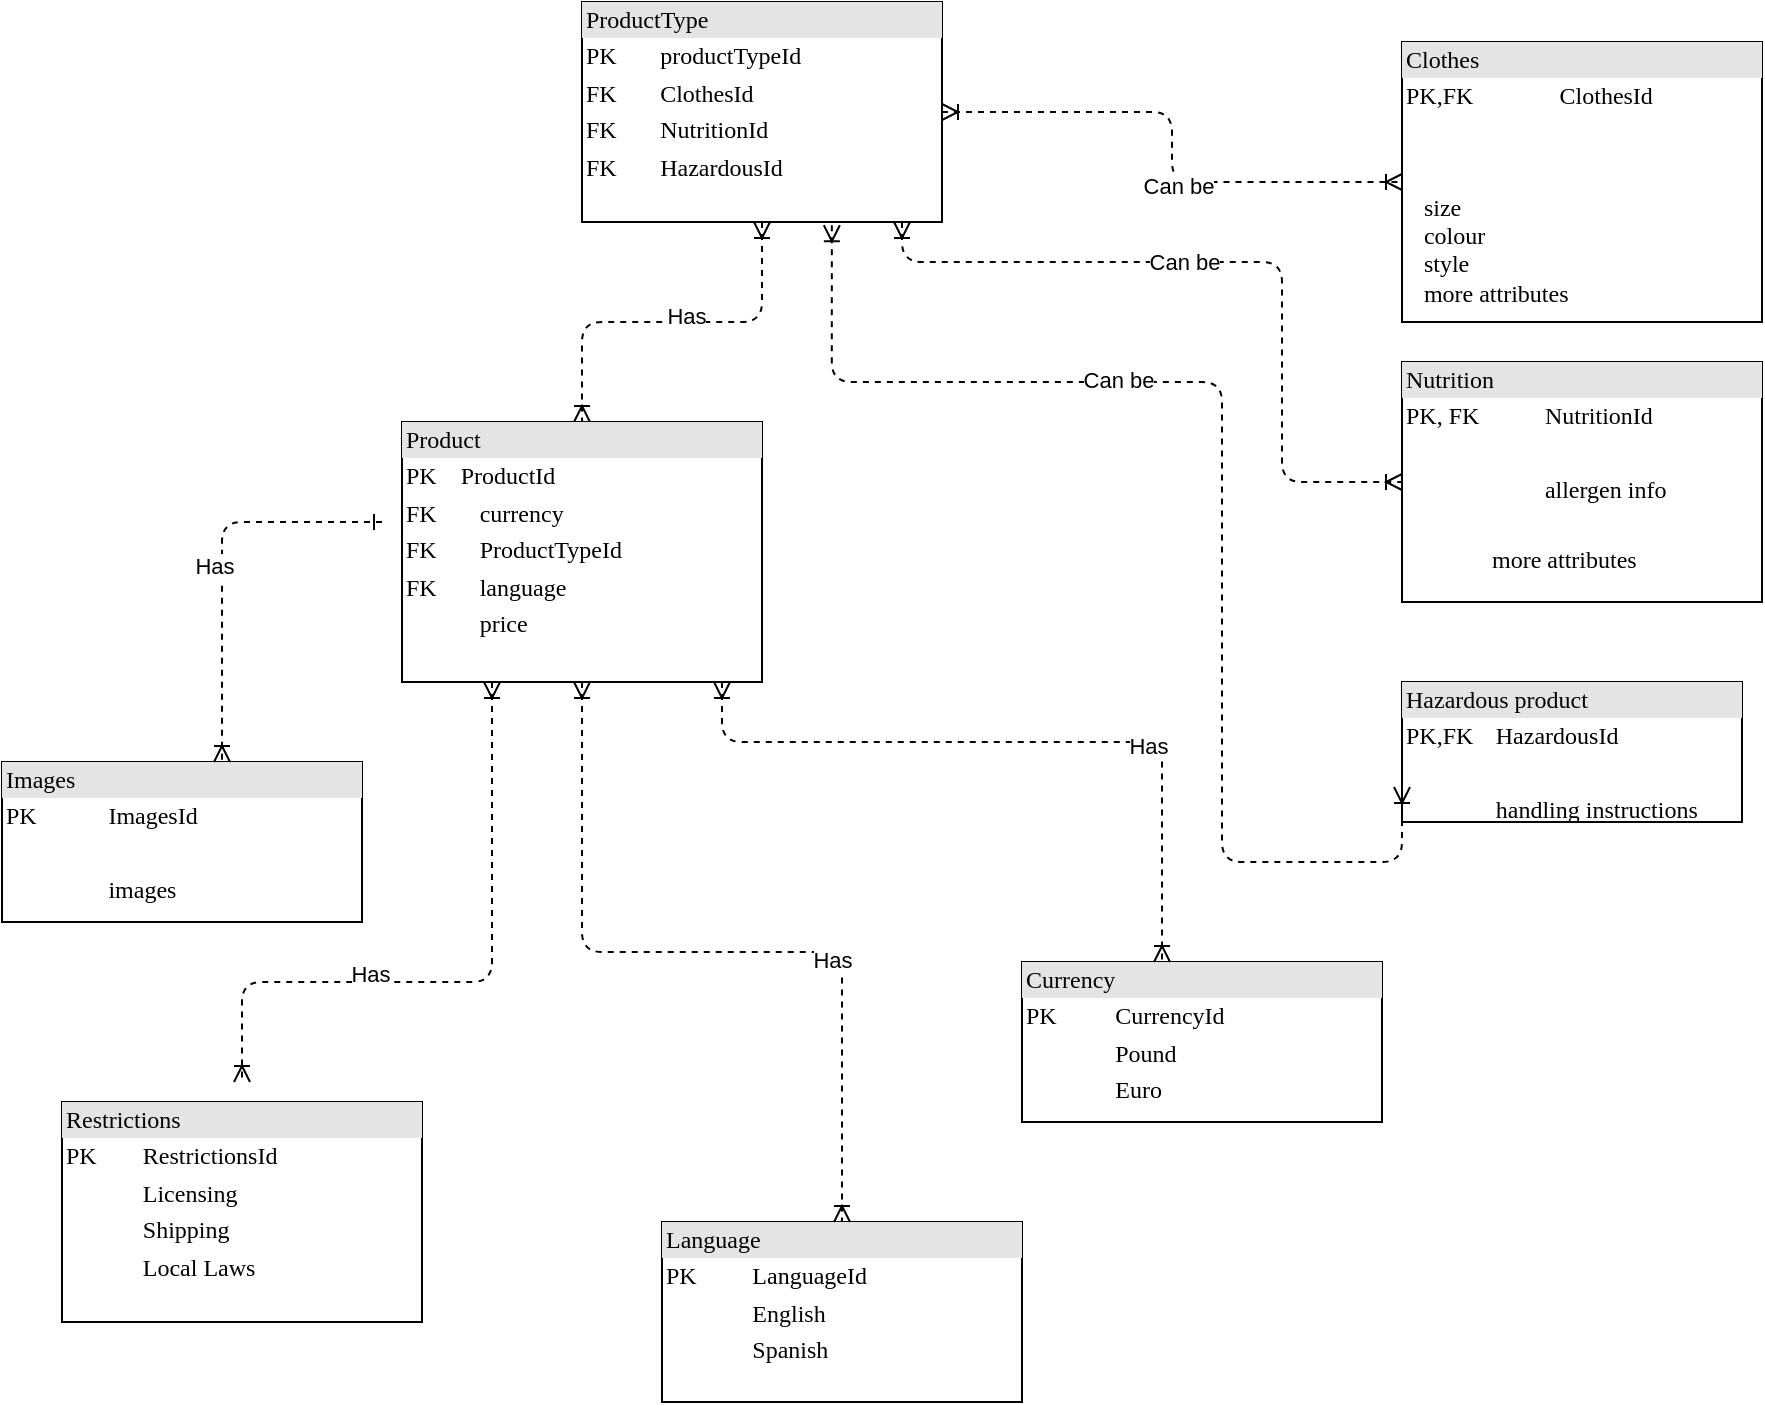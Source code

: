 <mxfile version="20.8.11" type="github">
  <diagram name="Page-1" id="2ca16b54-16f6-2749-3443-fa8db7711227">
    <mxGraphModel dx="1843" dy="987" grid="1" gridSize="10" guides="1" tooltips="1" connect="1" arrows="1" fold="1" page="1" pageScale="1" pageWidth="1100" pageHeight="850" background="none" math="0" shadow="0">
      <root>
        <mxCell id="0" />
        <mxCell id="1" parent="0" />
        <mxCell id="2ed32ef02a7f4228-18" style="edgeStyle=orthogonalEdgeStyle;html=1;entryX=0.5;entryY=0;dashed=1;labelBackgroundColor=none;startArrow=ERoneToMany;endArrow=ERoneToMany;fontFamily=Verdana;fontSize=12;align=left;startFill=0;" parent="1" source="2ed32ef02a7f4228-2" target="2ed32ef02a7f4228-8" edge="1">
          <mxGeometry relative="1" as="geometry" />
        </mxCell>
        <mxCell id="hsP8mnhwyDS7dhWFRGa9-2" value="Has" style="edgeLabel;html=1;align=center;verticalAlign=middle;resizable=0;points=[];" parent="2ed32ef02a7f4228-18" vertex="1" connectable="0">
          <mxGeometry x="-0.067" y="-3" relative="1" as="geometry">
            <mxPoint as="offset" />
          </mxGeometry>
        </mxCell>
        <mxCell id="2ed32ef02a7f4228-19" style="edgeStyle=orthogonalEdgeStyle;html=1;dashed=1;labelBackgroundColor=none;startArrow=ERoneToMany;endArrow=ERoneToMany;fontFamily=Verdana;fontSize=12;align=left;entryX=0;entryY=0.5;startFill=0;" parent="1" source="2ed32ef02a7f4228-2" target="2ed32ef02a7f4228-10" edge="1">
          <mxGeometry relative="1" as="geometry">
            <Array as="points">
              <mxPoint x="580" y="200" />
              <mxPoint x="770" y="200" />
              <mxPoint x="770" y="310" />
            </Array>
          </mxGeometry>
        </mxCell>
        <mxCell id="hsP8mnhwyDS7dhWFRGa9-4" value="Can be" style="edgeLabel;html=1;align=center;verticalAlign=middle;resizable=0;points=[];" parent="2ed32ef02a7f4228-19" vertex="1" connectable="0">
          <mxGeometry x="-0.152" relative="1" as="geometry">
            <mxPoint as="offset" />
          </mxGeometry>
        </mxCell>
        <mxCell id="2ed32ef02a7f4228-20" style="edgeStyle=orthogonalEdgeStyle;html=1;dashed=1;labelBackgroundColor=none;startArrow=ERoneToMany;endArrow=ERoneToMany;fontFamily=Verdana;fontSize=12;align=left;startFill=0;" parent="1" source="2ed32ef02a7f4228-2" target="2ed32ef02a7f4228-11" edge="1">
          <mxGeometry relative="1" as="geometry" />
        </mxCell>
        <mxCell id="hsP8mnhwyDS7dhWFRGa9-3" value="Can be" style="edgeLabel;html=1;align=center;verticalAlign=middle;resizable=0;points=[];" parent="2ed32ef02a7f4228-20" vertex="1" connectable="0">
          <mxGeometry x="0.152" y="-2" relative="1" as="geometry">
            <mxPoint as="offset" />
          </mxGeometry>
        </mxCell>
        <mxCell id="2ed32ef02a7f4228-2" value="&lt;div style=&quot;box-sizing: border-box ; width: 100% ; background: #e4e4e4 ; padding: 2px&quot;&gt;ProductType&lt;/div&gt;&lt;table style=&quot;width: 100% ; font-size: 1em&quot; cellpadding=&quot;2&quot; cellspacing=&quot;0&quot;&gt;&lt;tbody&gt;&lt;tr&gt;&lt;td&gt;PK&lt;/td&gt;&lt;td&gt;productTypeId&lt;/td&gt;&lt;/tr&gt;&lt;tr&gt;&lt;td&gt;FK&lt;/td&gt;&lt;td&gt;ClothesId&lt;/td&gt;&lt;/tr&gt;&lt;tr&gt;&lt;td&gt;FK&lt;/td&gt;&lt;td&gt;NutritionId&lt;/td&gt;&lt;/tr&gt;&lt;tr&gt;&lt;td&gt;FK&lt;/td&gt;&lt;td&gt;HazardousId&lt;/td&gt;&lt;/tr&gt;&lt;tr&gt;&lt;td&gt;&lt;/td&gt;&lt;td&gt;&lt;br&gt;&lt;/td&gt;&lt;/tr&gt;&lt;/tbody&gt;&lt;/table&gt;" style="verticalAlign=top;align=left;overflow=fill;html=1;rounded=0;shadow=0;comic=0;labelBackgroundColor=none;strokeWidth=1;fontFamily=Verdana;fontSize=12" parent="1" vertex="1">
          <mxGeometry x="420" y="70" width="180" height="110" as="geometry" />
        </mxCell>
        <mxCell id="2ed32ef02a7f4228-6" value="&lt;div style=&quot;box-sizing: border-box ; width: 100% ; background: #e4e4e4 ; padding: 2px&quot;&gt;Hazardous product&lt;/div&gt;&lt;table style=&quot;width: 100% ; font-size: 1em&quot; cellpadding=&quot;2&quot; cellspacing=&quot;0&quot;&gt;&lt;tbody&gt;&lt;tr&gt;&lt;td&gt;PK,FK&lt;/td&gt;&lt;td&gt;HazardousId&lt;/td&gt;&lt;/tr&gt;&lt;tr&gt;&lt;td&gt;&lt;br&gt;&lt;/td&gt;&lt;td&gt;&lt;br&gt;&lt;/td&gt;&lt;/tr&gt;&lt;tr&gt;&lt;td&gt;&lt;/td&gt;&lt;td&gt;handling instructions&lt;/td&gt;&lt;/tr&gt;&lt;tr&gt;&lt;td&gt;&lt;/td&gt;&lt;td&gt;&lt;br&gt;&lt;/td&gt;&lt;/tr&gt;&lt;/tbody&gt;&lt;/table&gt;" style="verticalAlign=top;align=left;overflow=fill;html=1;rounded=0;shadow=0;comic=0;labelBackgroundColor=none;strokeWidth=1;fontFamily=Verdana;fontSize=12" parent="1" vertex="1">
          <mxGeometry x="830" y="410" width="170" height="70" as="geometry" />
        </mxCell>
        <mxCell id="2ed32ef02a7f4228-7" value="&lt;div style=&quot;box-sizing: border-box ; width: 100% ; background: #e4e4e4 ; padding: 2px&quot;&gt;Language&lt;/div&gt;&lt;table style=&quot;width: 100% ; font-size: 1em&quot; cellpadding=&quot;2&quot; cellspacing=&quot;0&quot;&gt;&lt;tbody&gt;&lt;tr&gt;&lt;td&gt;PK&lt;/td&gt;&lt;td&gt;LanguageId&lt;/td&gt;&lt;/tr&gt;&lt;tr&gt;&lt;td&gt;&lt;br&gt;&lt;/td&gt;&lt;td&gt;English&lt;/td&gt;&lt;/tr&gt;&lt;tr&gt;&lt;td&gt;&lt;/td&gt;&lt;td&gt;Spanish&lt;/td&gt;&lt;/tr&gt;&lt;tr&gt;&lt;td&gt;&lt;/td&gt;&lt;td&gt;&lt;br&gt;&lt;/td&gt;&lt;/tr&gt;&lt;/tbody&gt;&lt;/table&gt;" style="verticalAlign=top;align=left;overflow=fill;html=1;rounded=0;shadow=0;comic=0;labelBackgroundColor=none;strokeWidth=1;fontFamily=Verdana;fontSize=12" parent="1" vertex="1">
          <mxGeometry x="460" y="680" width="180" height="90" as="geometry" />
        </mxCell>
        <mxCell id="2ed32ef02a7f4228-17" style="edgeStyle=orthogonalEdgeStyle;html=1;entryX=0.5;entryY=0;labelBackgroundColor=none;startArrow=ERoneToMany;endArrow=ERoneToMany;fontFamily=Verdana;fontSize=12;align=left;dashed=1;startFill=0;" parent="1" source="2ed32ef02a7f4228-8" target="2ed32ef02a7f4228-7" edge="1">
          <mxGeometry relative="1" as="geometry" />
        </mxCell>
        <mxCell id="hsP8mnhwyDS7dhWFRGa9-17" value="Has" style="edgeLabel;html=1;align=center;verticalAlign=middle;resizable=0;points=[];" parent="2ed32ef02a7f4228-17" vertex="1" connectable="0">
          <mxGeometry x="0.3" y="-4" relative="1" as="geometry">
            <mxPoint as="offset" />
          </mxGeometry>
        </mxCell>
        <mxCell id="2ed32ef02a7f4228-8" value="&lt;div style=&quot;box-sizing: border-box ; width: 100% ; background: #e4e4e4 ; padding: 2px&quot;&gt;Product&lt;/div&gt;&lt;table style=&quot;border-color: var(--border-color); font-size: 1em; width: 180px;&quot; cellpadding=&quot;2&quot; cellspacing=&quot;0&quot;&gt;&lt;tbody style=&quot;border-color: var(--border-color);&quot;&gt;&lt;tr style=&quot;border-color: var(--border-color);&quot;&gt;&lt;td style=&quot;border-color: var(--border-color);&quot;&gt;PK&amp;nbsp; &amp;nbsp; ProductId&lt;/td&gt;&lt;td style=&quot;border-color: var(--border-color);&quot;&gt;&lt;br&gt;&lt;/td&gt;&lt;/tr&gt;&lt;/tbody&gt;&lt;/table&gt;&lt;table style=&quot;width: 100% ; font-size: 1em&quot; cellpadding=&quot;2&quot; cellspacing=&quot;0&quot;&gt;&lt;tbody&gt;&lt;tr&gt;&lt;td&gt;FK&lt;/td&gt;&lt;td&gt;currency&lt;/td&gt;&lt;/tr&gt;&lt;tr&gt;&lt;td&gt;FK&lt;/td&gt;&lt;td&gt;ProductTypeId&lt;/td&gt;&lt;/tr&gt;&lt;tr&gt;&lt;td&gt;FK&lt;/td&gt;&lt;td&gt;language&lt;/td&gt;&lt;/tr&gt;&lt;tr&gt;&lt;td&gt;&lt;br&gt;&lt;/td&gt;&lt;td&gt;price&lt;/td&gt;&lt;/tr&gt;&lt;/tbody&gt;&lt;/table&gt;" style="verticalAlign=top;align=left;overflow=fill;html=1;rounded=0;shadow=0;comic=0;labelBackgroundColor=none;strokeWidth=1;fontFamily=Verdana;fontSize=12" parent="1" vertex="1">
          <mxGeometry x="330" y="280" width="180" height="130" as="geometry" />
        </mxCell>
        <mxCell id="2ed32ef02a7f4228-10" value="&lt;div style=&quot;box-sizing: border-box ; width: 100% ; background: #e4e4e4 ; padding: 2px&quot;&gt;Nutrition&lt;/div&gt;&lt;table style=&quot;width: 100% ; font-size: 1em&quot; cellpadding=&quot;2&quot; cellspacing=&quot;0&quot;&gt;&lt;tbody&gt;&lt;tr&gt;&lt;td&gt;PK, FK&lt;/td&gt;&lt;td&gt;NutritionId&lt;/td&gt;&lt;/tr&gt;&lt;tr&gt;&lt;td&gt;&lt;br&gt;&lt;/td&gt;&lt;td&gt;&lt;br&gt;&lt;/td&gt;&lt;/tr&gt;&lt;tr&gt;&lt;td&gt;&lt;/td&gt;&lt;td&gt;allergen info&lt;/td&gt;&lt;/tr&gt;&lt;tr&gt;&lt;td&gt;&lt;/td&gt;&lt;td&gt;&lt;br&gt;&lt;/td&gt;&lt;/tr&gt;&lt;/tbody&gt;&lt;/table&gt;&amp;nbsp; &amp;nbsp; &amp;nbsp; &amp;nbsp; &amp;nbsp; &amp;nbsp; &amp;nbsp; &amp;nbsp;more attributes" style="verticalAlign=top;align=left;overflow=fill;html=1;rounded=0;shadow=0;comic=0;labelBackgroundColor=none;strokeWidth=1;fontFamily=Verdana;fontSize=12" parent="1" vertex="1">
          <mxGeometry x="830" y="250" width="180" height="120" as="geometry" />
        </mxCell>
        <mxCell id="2ed32ef02a7f4228-11" value="&lt;div style=&quot;box-sizing:border-box;width:100%;background:#e4e4e4;padding:2px;&quot;&gt;Clothes&lt;/div&gt;&lt;table style=&quot;border-color: var(--border-color); font-size: 1em; width: 180px;&quot; cellpadding=&quot;2&quot; cellspacing=&quot;0&quot;&gt;&lt;tbody style=&quot;border-color: var(--border-color);&quot;&gt;&lt;tr style=&quot;border-color: var(--border-color);&quot;&gt;&lt;td style=&quot;border-color: var(--border-color);&quot;&gt;PK,FK&lt;/td&gt;&lt;td style=&quot;border-color: var(--border-color);&quot;&gt;ClothesId&lt;/td&gt;&lt;/tr&gt;&lt;/tbody&gt;&lt;/table&gt;&lt;table style=&quot;width:100%;font-size:1em;&quot; cellpadding=&quot;2&quot; cellspacing=&quot;0&quot;&gt;&lt;tbody&gt;&lt;tr&gt;&lt;td&gt;&lt;br&gt;&lt;/td&gt;&lt;td&gt;&lt;br&gt;&lt;/td&gt;&lt;/tr&gt;&lt;tr&gt;&lt;td&gt;&lt;br&gt;&lt;/td&gt;&lt;td&gt;&lt;br&gt;&lt;/td&gt;&lt;/tr&gt;&lt;tr&gt;&lt;td&gt;&lt;/td&gt;&lt;td&gt;size&lt;br&gt;colour&lt;br&gt;style&lt;br&gt;more attributes&lt;/td&gt;&lt;/tr&gt;&lt;/tbody&gt;&lt;/table&gt;" style="verticalAlign=top;align=left;overflow=fill;html=1;rounded=0;shadow=0;comic=0;labelBackgroundColor=none;strokeWidth=1;fontFamily=Verdana;fontSize=12" parent="1" vertex="1">
          <mxGeometry x="830" y="90" width="180" height="140" as="geometry" />
        </mxCell>
        <mxCell id="hsP8mnhwyDS7dhWFRGa9-1" style="edgeStyle=orthogonalEdgeStyle;html=1;dashed=1;labelBackgroundColor=none;startArrow=ERoneToMany;endArrow=ERoneToMany;fontFamily=Verdana;fontSize=12;align=left;entryX=0;entryY=0.75;entryDx=0;entryDy=0;exitX=0.694;exitY=1.015;exitDx=0;exitDy=0;exitPerimeter=0;startFill=0;" parent="1" source="2ed32ef02a7f4228-2" target="2ed32ef02a7f4228-6" edge="1">
          <mxGeometry relative="1" as="geometry">
            <Array as="points">
              <mxPoint x="545" y="260" />
              <mxPoint x="740" y="260" />
              <mxPoint x="740" y="500" />
            </Array>
            <mxPoint x="620" y="230" as="sourcePoint" />
            <mxPoint x="810" y="470" as="targetPoint" />
          </mxGeometry>
        </mxCell>
        <mxCell id="hsP8mnhwyDS7dhWFRGa9-5" value="Can be" style="edgeLabel;html=1;align=center;verticalAlign=middle;resizable=0;points=[];" parent="hsP8mnhwyDS7dhWFRGa9-1" vertex="1" connectable="0">
          <mxGeometry x="-0.31" y="1" relative="1" as="geometry">
            <mxPoint as="offset" />
          </mxGeometry>
        </mxCell>
        <mxCell id="hsP8mnhwyDS7dhWFRGa9-9" value="&lt;div style=&quot;box-sizing: border-box ; width: 100% ; background: #e4e4e4 ; padding: 2px&quot;&gt;Images&lt;/div&gt;&lt;table style=&quot;width: 100% ; font-size: 1em&quot; cellpadding=&quot;2&quot; cellspacing=&quot;0&quot;&gt;&lt;tbody&gt;&lt;tr&gt;&lt;td&gt;PK&lt;/td&gt;&lt;td&gt;ImagesId&lt;/td&gt;&lt;/tr&gt;&lt;tr&gt;&lt;td&gt;&lt;/td&gt;&lt;td&gt;&lt;br&gt;&lt;/td&gt;&lt;/tr&gt;&lt;tr&gt;&lt;td&gt;&lt;/td&gt;&lt;td&gt;images&lt;/td&gt;&lt;/tr&gt;&lt;tr&gt;&lt;td&gt;&lt;/td&gt;&lt;td&gt;&lt;br&gt;&lt;/td&gt;&lt;/tr&gt;&lt;/tbody&gt;&lt;/table&gt;" style="verticalAlign=top;align=left;overflow=fill;html=1;rounded=0;shadow=0;comic=0;labelBackgroundColor=none;strokeWidth=1;fontFamily=Verdana;fontSize=12" parent="1" vertex="1">
          <mxGeometry x="130" y="450" width="180" height="80" as="geometry" />
        </mxCell>
        <mxCell id="hsP8mnhwyDS7dhWFRGa9-10" style="edgeStyle=orthogonalEdgeStyle;html=1;labelBackgroundColor=none;startArrow=ERone;endArrow=ERoneToMany;fontFamily=Verdana;fontSize=12;align=left;dashed=1;startFill=0;" parent="1" edge="1">
          <mxGeometry relative="1" as="geometry">
            <mxPoint x="320" y="330" as="sourcePoint" />
            <mxPoint x="240" y="450" as="targetPoint" />
            <Array as="points">
              <mxPoint x="240" y="330" />
              <mxPoint x="239" y="420" />
            </Array>
          </mxGeometry>
        </mxCell>
        <mxCell id="hsP8mnhwyDS7dhWFRGa9-15" value="Has" style="edgeLabel;html=1;align=center;verticalAlign=middle;resizable=0;points=[];" parent="hsP8mnhwyDS7dhWFRGa9-10" vertex="1" connectable="0">
          <mxGeometry x="0.02" y="-4" relative="1" as="geometry">
            <mxPoint as="offset" />
          </mxGeometry>
        </mxCell>
        <mxCell id="hsP8mnhwyDS7dhWFRGa9-11" value="&lt;div style=&quot;box-sizing: border-box ; width: 100% ; background: #e4e4e4 ; padding: 2px&quot;&gt;Currency&lt;/div&gt;&lt;table style=&quot;width: 100% ; font-size: 1em&quot; cellpadding=&quot;2&quot; cellspacing=&quot;0&quot;&gt;&lt;tbody&gt;&lt;tr&gt;&lt;td&gt;PK&lt;/td&gt;&lt;td&gt;CurrencyId&lt;/td&gt;&lt;/tr&gt;&lt;tr&gt;&lt;td&gt;&lt;br&gt;&lt;/td&gt;&lt;td&gt;Pound&lt;/td&gt;&lt;/tr&gt;&lt;tr&gt;&lt;td&gt;&lt;/td&gt;&lt;td&gt;Euro&lt;/td&gt;&lt;/tr&gt;&lt;tr&gt;&lt;td&gt;&lt;/td&gt;&lt;td&gt;&lt;br&gt;&lt;/td&gt;&lt;/tr&gt;&lt;/tbody&gt;&lt;/table&gt;" style="verticalAlign=top;align=left;overflow=fill;html=1;rounded=0;shadow=0;comic=0;labelBackgroundColor=none;strokeWidth=1;fontFamily=Verdana;fontSize=12" parent="1" vertex="1">
          <mxGeometry x="640" y="550" width="180" height="80" as="geometry" />
        </mxCell>
        <mxCell id="hsP8mnhwyDS7dhWFRGa9-12" style="edgeStyle=orthogonalEdgeStyle;html=1;entryX=0.389;entryY=0;labelBackgroundColor=none;startArrow=ERoneToMany;endArrow=ERoneToMany;fontFamily=Verdana;fontSize=12;align=left;dashed=1;startFill=0;entryDx=0;entryDy=0;entryPerimeter=0;" parent="1" source="2ed32ef02a7f4228-8" target="hsP8mnhwyDS7dhWFRGa9-11" edge="1">
          <mxGeometry relative="1" as="geometry">
            <mxPoint x="500" y="390" as="sourcePoint" />
            <mxPoint x="640" y="640" as="targetPoint" />
            <Array as="points">
              <mxPoint x="490" y="440" />
              <mxPoint x="710" y="440" />
            </Array>
          </mxGeometry>
        </mxCell>
        <mxCell id="hsP8mnhwyDS7dhWFRGa9-16" value="Has" style="edgeLabel;html=1;align=center;verticalAlign=middle;resizable=0;points=[];" parent="hsP8mnhwyDS7dhWFRGa9-12" vertex="1" connectable="0">
          <mxGeometry x="0.35" y="-2" relative="1" as="geometry">
            <mxPoint as="offset" />
          </mxGeometry>
        </mxCell>
        <mxCell id="hsP8mnhwyDS7dhWFRGa9-18" value="&lt;div style=&quot;box-sizing: border-box ; width: 100% ; background: #e4e4e4 ; padding: 2px&quot;&gt;Restrictions&lt;/div&gt;&lt;table style=&quot;width: 100% ; font-size: 1em&quot; cellpadding=&quot;2&quot; cellspacing=&quot;0&quot;&gt;&lt;tbody&gt;&lt;tr&gt;&lt;td&gt;PK&lt;/td&gt;&lt;td&gt;RestrictionsId&lt;/td&gt;&lt;/tr&gt;&lt;tr&gt;&lt;td&gt;&lt;br&gt;&lt;/td&gt;&lt;td&gt;Licensing&lt;/td&gt;&lt;/tr&gt;&lt;tr&gt;&lt;td&gt;&lt;/td&gt;&lt;td&gt;Shipping&lt;/td&gt;&lt;/tr&gt;&lt;tr&gt;&lt;td&gt;&lt;/td&gt;&lt;td&gt;Local Laws&lt;/td&gt;&lt;/tr&gt;&lt;/tbody&gt;&lt;/table&gt;" style="verticalAlign=top;align=left;overflow=fill;html=1;rounded=0;shadow=0;comic=0;labelBackgroundColor=none;strokeWidth=1;fontFamily=Verdana;fontSize=12" parent="1" vertex="1">
          <mxGeometry x="160" y="620" width="180" height="110" as="geometry" />
        </mxCell>
        <mxCell id="hsP8mnhwyDS7dhWFRGa9-19" style="edgeStyle=orthogonalEdgeStyle;html=1;labelBackgroundColor=none;startArrow=ERoneToMany;endArrow=ERoneToMany;fontFamily=Verdana;fontSize=12;align=left;dashed=1;startFill=0;exitX=0.25;exitY=1;exitDx=0;exitDy=0;" parent="1" source="2ed32ef02a7f4228-8" edge="1">
          <mxGeometry relative="1" as="geometry">
            <mxPoint x="250" y="430" as="sourcePoint" />
            <mxPoint x="250" y="610" as="targetPoint" />
            <Array as="points">
              <mxPoint x="375" y="560" />
              <mxPoint x="250" y="560" />
            </Array>
          </mxGeometry>
        </mxCell>
        <mxCell id="hsP8mnhwyDS7dhWFRGa9-20" value="Has" style="edgeLabel;html=1;align=center;verticalAlign=middle;resizable=0;points=[];" parent="hsP8mnhwyDS7dhWFRGa9-19" vertex="1" connectable="0">
          <mxGeometry x="0.3" y="-4" relative="1" as="geometry">
            <mxPoint as="offset" />
          </mxGeometry>
        </mxCell>
      </root>
    </mxGraphModel>
  </diagram>
</mxfile>
